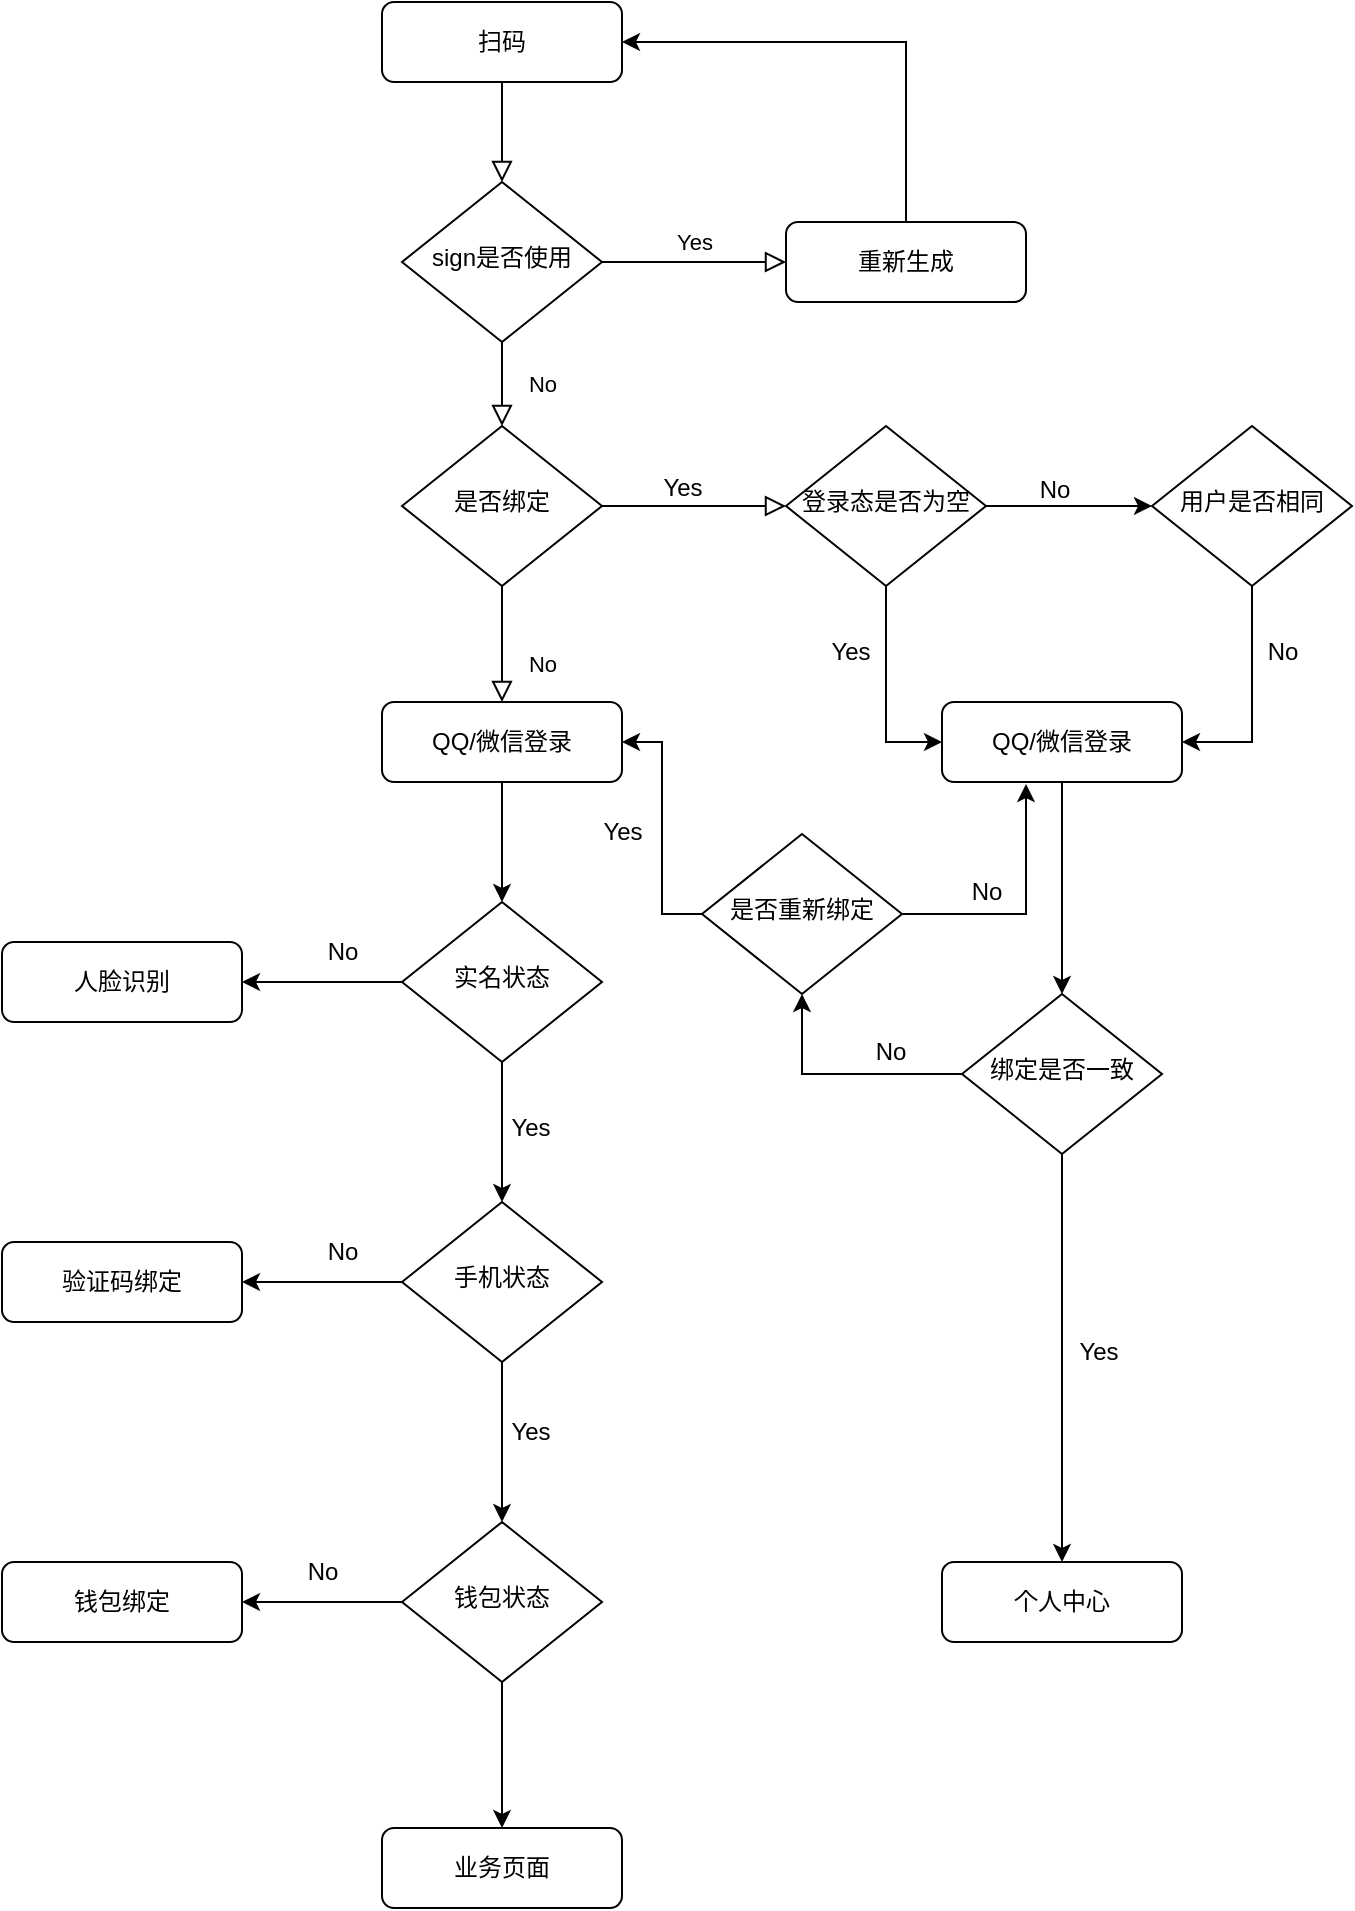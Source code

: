 <mxfile version="24.7.17">
  <diagram id="C5RBs43oDa-KdzZeNtuy" name="Page-1">
    <mxGraphModel dx="2261" dy="761" grid="1" gridSize="10" guides="1" tooltips="1" connect="1" arrows="1" fold="1" page="1" pageScale="1" pageWidth="827" pageHeight="1169" math="0" shadow="0">
      <root>
        <mxCell id="WIyWlLk6GJQsqaUBKTNV-0" />
        <mxCell id="WIyWlLk6GJQsqaUBKTNV-1" parent="WIyWlLk6GJQsqaUBKTNV-0" />
        <mxCell id="WIyWlLk6GJQsqaUBKTNV-2" value="" style="rounded=0;html=1;jettySize=auto;orthogonalLoop=1;fontSize=11;endArrow=block;endFill=0;endSize=8;strokeWidth=1;shadow=0;labelBackgroundColor=none;edgeStyle=orthogonalEdgeStyle;" parent="WIyWlLk6GJQsqaUBKTNV-1" source="WIyWlLk6GJQsqaUBKTNV-3" target="WIyWlLk6GJQsqaUBKTNV-6" edge="1">
          <mxGeometry relative="1" as="geometry" />
        </mxCell>
        <mxCell id="WIyWlLk6GJQsqaUBKTNV-3" value="扫码" style="rounded=1;whiteSpace=wrap;html=1;fontSize=12;glass=0;strokeWidth=1;shadow=0;" parent="WIyWlLk6GJQsqaUBKTNV-1" vertex="1">
          <mxGeometry x="160" y="80" width="120" height="40" as="geometry" />
        </mxCell>
        <mxCell id="WIyWlLk6GJQsqaUBKTNV-4" value="No" style="rounded=0;html=1;jettySize=auto;orthogonalLoop=1;fontSize=11;endArrow=block;endFill=0;endSize=8;strokeWidth=1;shadow=0;labelBackgroundColor=none;edgeStyle=orthogonalEdgeStyle;" parent="WIyWlLk6GJQsqaUBKTNV-1" source="WIyWlLk6GJQsqaUBKTNV-6" target="WIyWlLk6GJQsqaUBKTNV-10" edge="1">
          <mxGeometry y="20" relative="1" as="geometry">
            <mxPoint as="offset" />
          </mxGeometry>
        </mxCell>
        <mxCell id="WIyWlLk6GJQsqaUBKTNV-5" value="Yes" style="edgeStyle=orthogonalEdgeStyle;rounded=0;html=1;jettySize=auto;orthogonalLoop=1;fontSize=11;endArrow=block;endFill=0;endSize=8;strokeWidth=1;shadow=0;labelBackgroundColor=none;" parent="WIyWlLk6GJQsqaUBKTNV-1" source="WIyWlLk6GJQsqaUBKTNV-6" target="WIyWlLk6GJQsqaUBKTNV-7" edge="1">
          <mxGeometry y="10" relative="1" as="geometry">
            <mxPoint as="offset" />
          </mxGeometry>
        </mxCell>
        <mxCell id="WIyWlLk6GJQsqaUBKTNV-6" value="sign是否使用" style="rhombus;whiteSpace=wrap;html=1;shadow=0;fontFamily=Helvetica;fontSize=12;align=center;strokeWidth=1;spacing=6;spacingTop=-4;" parent="WIyWlLk6GJQsqaUBKTNV-1" vertex="1">
          <mxGeometry x="170" y="170" width="100" height="80" as="geometry" />
        </mxCell>
        <mxCell id="rdvoczzMcshbVK_zIHMr-2" value="" style="edgeStyle=orthogonalEdgeStyle;rounded=0;orthogonalLoop=1;jettySize=auto;html=1;entryX=1;entryY=0.5;entryDx=0;entryDy=0;exitX=0.5;exitY=0;exitDx=0;exitDy=0;" edge="1" parent="WIyWlLk6GJQsqaUBKTNV-1" source="WIyWlLk6GJQsqaUBKTNV-7" target="WIyWlLk6GJQsqaUBKTNV-3">
          <mxGeometry relative="1" as="geometry">
            <mxPoint x="430" y="100" as="targetPoint" />
          </mxGeometry>
        </mxCell>
        <mxCell id="WIyWlLk6GJQsqaUBKTNV-7" value="重新生成" style="rounded=1;whiteSpace=wrap;html=1;fontSize=12;glass=0;strokeWidth=1;shadow=0;" parent="WIyWlLk6GJQsqaUBKTNV-1" vertex="1">
          <mxGeometry x="362" y="190" width="120" height="40" as="geometry" />
        </mxCell>
        <mxCell id="WIyWlLk6GJQsqaUBKTNV-8" value="No" style="rounded=0;html=1;jettySize=auto;orthogonalLoop=1;fontSize=11;endArrow=block;endFill=0;endSize=8;strokeWidth=1;shadow=0;labelBackgroundColor=none;edgeStyle=orthogonalEdgeStyle;" parent="WIyWlLk6GJQsqaUBKTNV-1" source="WIyWlLk6GJQsqaUBKTNV-10" target="WIyWlLk6GJQsqaUBKTNV-11" edge="1">
          <mxGeometry x="0.333" y="20" relative="1" as="geometry">
            <mxPoint as="offset" />
          </mxGeometry>
        </mxCell>
        <mxCell id="WIyWlLk6GJQsqaUBKTNV-9" value="" style="edgeStyle=orthogonalEdgeStyle;rounded=0;html=1;jettySize=auto;orthogonalLoop=1;fontSize=11;endArrow=block;endFill=0;endSize=8;strokeWidth=1;shadow=0;labelBackgroundColor=none;" parent="WIyWlLk6GJQsqaUBKTNV-1" source="WIyWlLk6GJQsqaUBKTNV-10" edge="1">
          <mxGeometry y="10" relative="1" as="geometry">
            <mxPoint as="offset" />
            <mxPoint x="362" y="332" as="targetPoint" />
          </mxGeometry>
        </mxCell>
        <mxCell id="WIyWlLk6GJQsqaUBKTNV-10" value="是否绑定" style="rhombus;whiteSpace=wrap;html=1;shadow=0;fontFamily=Helvetica;fontSize=12;align=center;strokeWidth=1;spacing=6;spacingTop=-4;" parent="WIyWlLk6GJQsqaUBKTNV-1" vertex="1">
          <mxGeometry x="170" y="292" width="100" height="80" as="geometry" />
        </mxCell>
        <mxCell id="rdvoczzMcshbVK_zIHMr-6" style="edgeStyle=orthogonalEdgeStyle;rounded=0;orthogonalLoop=1;jettySize=auto;html=1;entryX=0.5;entryY=0;entryDx=0;entryDy=0;" edge="1" parent="WIyWlLk6GJQsqaUBKTNV-1" source="WIyWlLk6GJQsqaUBKTNV-11" target="rdvoczzMcshbVK_zIHMr-3">
          <mxGeometry relative="1" as="geometry" />
        </mxCell>
        <mxCell id="WIyWlLk6GJQsqaUBKTNV-11" value="QQ/微信登录" style="rounded=1;whiteSpace=wrap;html=1;fontSize=12;glass=0;strokeWidth=1;shadow=0;" parent="WIyWlLk6GJQsqaUBKTNV-1" vertex="1">
          <mxGeometry x="160" y="430" width="120" height="40" as="geometry" />
        </mxCell>
        <mxCell id="rdvoczzMcshbVK_zIHMr-7" style="edgeStyle=orthogonalEdgeStyle;rounded=0;orthogonalLoop=1;jettySize=auto;html=1;entryX=0.5;entryY=0;entryDx=0;entryDy=0;" edge="1" parent="WIyWlLk6GJQsqaUBKTNV-1" source="rdvoczzMcshbVK_zIHMr-3" target="rdvoczzMcshbVK_zIHMr-4">
          <mxGeometry relative="1" as="geometry" />
        </mxCell>
        <mxCell id="rdvoczzMcshbVK_zIHMr-20" style="edgeStyle=orthogonalEdgeStyle;rounded=0;orthogonalLoop=1;jettySize=auto;html=1;entryX=1;entryY=0.5;entryDx=0;entryDy=0;" edge="1" parent="WIyWlLk6GJQsqaUBKTNV-1" source="rdvoczzMcshbVK_zIHMr-3" target="rdvoczzMcshbVK_zIHMr-11">
          <mxGeometry relative="1" as="geometry" />
        </mxCell>
        <mxCell id="rdvoczzMcshbVK_zIHMr-3" value="实名状态" style="rhombus;whiteSpace=wrap;html=1;shadow=0;fontFamily=Helvetica;fontSize=12;align=center;strokeWidth=1;spacing=6;spacingTop=-4;" vertex="1" parent="WIyWlLk6GJQsqaUBKTNV-1">
          <mxGeometry x="170" y="530" width="100" height="80" as="geometry" />
        </mxCell>
        <mxCell id="rdvoczzMcshbVK_zIHMr-8" value="" style="edgeStyle=orthogonalEdgeStyle;rounded=0;orthogonalLoop=1;jettySize=auto;html=1;" edge="1" parent="WIyWlLk6GJQsqaUBKTNV-1" source="rdvoczzMcshbVK_zIHMr-4" target="rdvoczzMcshbVK_zIHMr-5">
          <mxGeometry relative="1" as="geometry" />
        </mxCell>
        <mxCell id="rdvoczzMcshbVK_zIHMr-21" style="edgeStyle=orthogonalEdgeStyle;rounded=0;orthogonalLoop=1;jettySize=auto;html=1;entryX=1;entryY=0.5;entryDx=0;entryDy=0;" edge="1" parent="WIyWlLk6GJQsqaUBKTNV-1" source="rdvoczzMcshbVK_zIHMr-4" target="rdvoczzMcshbVK_zIHMr-13">
          <mxGeometry relative="1" as="geometry" />
        </mxCell>
        <mxCell id="rdvoczzMcshbVK_zIHMr-4" value="手机状态" style="rhombus;whiteSpace=wrap;html=1;shadow=0;fontFamily=Helvetica;fontSize=12;align=center;strokeWidth=1;spacing=6;spacingTop=-4;" vertex="1" parent="WIyWlLk6GJQsqaUBKTNV-1">
          <mxGeometry x="170" y="680" width="100" height="80" as="geometry" />
        </mxCell>
        <mxCell id="rdvoczzMcshbVK_zIHMr-23" style="edgeStyle=orthogonalEdgeStyle;rounded=0;orthogonalLoop=1;jettySize=auto;html=1;entryX=1;entryY=0.5;entryDx=0;entryDy=0;" edge="1" parent="WIyWlLk6GJQsqaUBKTNV-1" source="rdvoczzMcshbVK_zIHMr-5" target="rdvoczzMcshbVK_zIHMr-15">
          <mxGeometry relative="1" as="geometry" />
        </mxCell>
        <mxCell id="rdvoczzMcshbVK_zIHMr-37" style="edgeStyle=orthogonalEdgeStyle;rounded=0;orthogonalLoop=1;jettySize=auto;html=1;entryX=0.5;entryY=0;entryDx=0;entryDy=0;" edge="1" parent="WIyWlLk6GJQsqaUBKTNV-1" source="rdvoczzMcshbVK_zIHMr-5" target="rdvoczzMcshbVK_zIHMr-36">
          <mxGeometry relative="1" as="geometry" />
        </mxCell>
        <mxCell id="rdvoczzMcshbVK_zIHMr-5" value="钱包状态" style="rhombus;whiteSpace=wrap;html=1;shadow=0;fontFamily=Helvetica;fontSize=12;align=center;strokeWidth=1;spacing=6;spacingTop=-4;" vertex="1" parent="WIyWlLk6GJQsqaUBKTNV-1">
          <mxGeometry x="170" y="840" width="100" height="80" as="geometry" />
        </mxCell>
        <mxCell id="rdvoczzMcshbVK_zIHMr-9" value="Yes" style="text;html=1;align=center;verticalAlign=middle;resizable=0;points=[];autosize=1;strokeColor=none;fillColor=none;" vertex="1" parent="WIyWlLk6GJQsqaUBKTNV-1">
          <mxGeometry x="214" y="628" width="40" height="30" as="geometry" />
        </mxCell>
        <mxCell id="rdvoczzMcshbVK_zIHMr-10" value="Yes" style="text;html=1;align=center;verticalAlign=middle;resizable=0;points=[];autosize=1;strokeColor=none;fillColor=none;" vertex="1" parent="WIyWlLk6GJQsqaUBKTNV-1">
          <mxGeometry x="214" y="780" width="40" height="30" as="geometry" />
        </mxCell>
        <mxCell id="rdvoczzMcshbVK_zIHMr-11" value="人脸识别" style="rounded=1;whiteSpace=wrap;html=1;fontSize=12;glass=0;strokeWidth=1;shadow=0;" vertex="1" parent="WIyWlLk6GJQsqaUBKTNV-1">
          <mxGeometry x="-30" y="550" width="120" height="40" as="geometry" />
        </mxCell>
        <mxCell id="rdvoczzMcshbVK_zIHMr-13" value="验证码绑定" style="rounded=1;whiteSpace=wrap;html=1;fontSize=12;glass=0;strokeWidth=1;shadow=0;" vertex="1" parent="WIyWlLk6GJQsqaUBKTNV-1">
          <mxGeometry x="-30" y="700" width="120" height="40" as="geometry" />
        </mxCell>
        <mxCell id="rdvoczzMcshbVK_zIHMr-15" value="钱包绑定" style="rounded=1;whiteSpace=wrap;html=1;fontSize=12;glass=0;strokeWidth=1;shadow=0;" vertex="1" parent="WIyWlLk6GJQsqaUBKTNV-1">
          <mxGeometry x="-30" y="860" width="120" height="40" as="geometry" />
        </mxCell>
        <mxCell id="rdvoczzMcshbVK_zIHMr-17" value="No" style="text;html=1;align=center;verticalAlign=middle;resizable=0;points=[];autosize=1;strokeColor=none;fillColor=none;" vertex="1" parent="WIyWlLk6GJQsqaUBKTNV-1">
          <mxGeometry x="120" y="540" width="40" height="30" as="geometry" />
        </mxCell>
        <mxCell id="rdvoczzMcshbVK_zIHMr-18" value="No" style="text;html=1;align=center;verticalAlign=middle;resizable=0;points=[];autosize=1;strokeColor=none;fillColor=none;" vertex="1" parent="WIyWlLk6GJQsqaUBKTNV-1">
          <mxGeometry x="120" y="690" width="40" height="30" as="geometry" />
        </mxCell>
        <mxCell id="rdvoczzMcshbVK_zIHMr-19" value="No" style="text;html=1;align=center;verticalAlign=middle;resizable=0;points=[];autosize=1;strokeColor=none;fillColor=none;" vertex="1" parent="WIyWlLk6GJQsqaUBKTNV-1">
          <mxGeometry x="110" y="850" width="40" height="30" as="geometry" />
        </mxCell>
        <mxCell id="rdvoczzMcshbVK_zIHMr-33" style="edgeStyle=orthogonalEdgeStyle;rounded=0;orthogonalLoop=1;jettySize=auto;html=1;entryX=0;entryY=0.5;entryDx=0;entryDy=0;" edge="1" parent="WIyWlLk6GJQsqaUBKTNV-1" source="rdvoczzMcshbVK_zIHMr-24" target="rdvoczzMcshbVK_zIHMr-32">
          <mxGeometry relative="1" as="geometry" />
        </mxCell>
        <mxCell id="rdvoczzMcshbVK_zIHMr-42" style="edgeStyle=orthogonalEdgeStyle;rounded=0;orthogonalLoop=1;jettySize=auto;html=1;exitX=0.5;exitY=1;exitDx=0;exitDy=0;entryX=0;entryY=0.5;entryDx=0;entryDy=0;" edge="1" parent="WIyWlLk6GJQsqaUBKTNV-1" source="rdvoczzMcshbVK_zIHMr-24" target="rdvoczzMcshbVK_zIHMr-28">
          <mxGeometry relative="1" as="geometry" />
        </mxCell>
        <mxCell id="rdvoczzMcshbVK_zIHMr-24" value="登录态是否为空" style="rhombus;whiteSpace=wrap;html=1;shadow=0;fontFamily=Helvetica;fontSize=12;align=center;strokeWidth=1;spacing=6;spacingTop=-4;" vertex="1" parent="WIyWlLk6GJQsqaUBKTNV-1">
          <mxGeometry x="362" y="292" width="100" height="80" as="geometry" />
        </mxCell>
        <mxCell id="rdvoczzMcshbVK_zIHMr-27" value="Yes" style="text;html=1;align=center;verticalAlign=middle;resizable=0;points=[];autosize=1;strokeColor=none;fillColor=none;" vertex="1" parent="WIyWlLk6GJQsqaUBKTNV-1">
          <mxGeometry x="290" y="308" width="40" height="30" as="geometry" />
        </mxCell>
        <mxCell id="rdvoczzMcshbVK_zIHMr-49" style="edgeStyle=orthogonalEdgeStyle;rounded=0;orthogonalLoop=1;jettySize=auto;html=1;entryX=0.5;entryY=0;entryDx=0;entryDy=0;" edge="1" parent="WIyWlLk6GJQsqaUBKTNV-1" source="rdvoczzMcshbVK_zIHMr-28" target="rdvoczzMcshbVK_zIHMr-45">
          <mxGeometry relative="1" as="geometry" />
        </mxCell>
        <mxCell id="rdvoczzMcshbVK_zIHMr-28" value="QQ/微信登录" style="rounded=1;whiteSpace=wrap;html=1;fontSize=12;glass=0;strokeWidth=1;shadow=0;" vertex="1" parent="WIyWlLk6GJQsqaUBKTNV-1">
          <mxGeometry x="440" y="430" width="120" height="40" as="geometry" />
        </mxCell>
        <mxCell id="rdvoczzMcshbVK_zIHMr-44" style="edgeStyle=orthogonalEdgeStyle;rounded=0;orthogonalLoop=1;jettySize=auto;html=1;entryX=1;entryY=0.5;entryDx=0;entryDy=0;" edge="1" parent="WIyWlLk6GJQsqaUBKTNV-1" source="rdvoczzMcshbVK_zIHMr-32" target="rdvoczzMcshbVK_zIHMr-28">
          <mxGeometry relative="1" as="geometry" />
        </mxCell>
        <mxCell id="rdvoczzMcshbVK_zIHMr-32" value="用户是否相同" style="rhombus;whiteSpace=wrap;html=1;shadow=0;fontFamily=Helvetica;fontSize=12;align=center;strokeWidth=1;spacing=6;spacingTop=-4;" vertex="1" parent="WIyWlLk6GJQsqaUBKTNV-1">
          <mxGeometry x="545" y="292" width="100" height="80" as="geometry" />
        </mxCell>
        <mxCell id="rdvoczzMcshbVK_zIHMr-34" value="No" style="text;html=1;align=center;verticalAlign=middle;resizable=0;points=[];autosize=1;strokeColor=none;fillColor=none;" vertex="1" parent="WIyWlLk6GJQsqaUBKTNV-1">
          <mxGeometry x="476" y="309" width="40" height="30" as="geometry" />
        </mxCell>
        <mxCell id="rdvoczzMcshbVK_zIHMr-35" value="个人中心" style="rounded=1;whiteSpace=wrap;html=1;fontSize=12;glass=0;strokeWidth=1;shadow=0;" vertex="1" parent="WIyWlLk6GJQsqaUBKTNV-1">
          <mxGeometry x="440" y="860" width="120" height="40" as="geometry" />
        </mxCell>
        <mxCell id="rdvoczzMcshbVK_zIHMr-36" value="业务页面" style="rounded=1;whiteSpace=wrap;html=1;fontSize=12;glass=0;strokeWidth=1;shadow=0;" vertex="1" parent="WIyWlLk6GJQsqaUBKTNV-1">
          <mxGeometry x="160" y="993" width="120" height="40" as="geometry" />
        </mxCell>
        <mxCell id="rdvoczzMcshbVK_zIHMr-46" style="edgeStyle=orthogonalEdgeStyle;rounded=0;orthogonalLoop=1;jettySize=auto;html=1;" edge="1" parent="WIyWlLk6GJQsqaUBKTNV-1" source="rdvoczzMcshbVK_zIHMr-45" target="rdvoczzMcshbVK_zIHMr-35">
          <mxGeometry relative="1" as="geometry" />
        </mxCell>
        <mxCell id="rdvoczzMcshbVK_zIHMr-52" style="edgeStyle=orthogonalEdgeStyle;rounded=0;orthogonalLoop=1;jettySize=auto;html=1;entryX=0.5;entryY=1;entryDx=0;entryDy=0;" edge="1" parent="WIyWlLk6GJQsqaUBKTNV-1" source="rdvoczzMcshbVK_zIHMr-45" target="rdvoczzMcshbVK_zIHMr-51">
          <mxGeometry relative="1" as="geometry" />
        </mxCell>
        <mxCell id="rdvoczzMcshbVK_zIHMr-45" value="绑定是否一致" style="rhombus;whiteSpace=wrap;html=1;shadow=0;fontFamily=Helvetica;fontSize=12;align=center;strokeWidth=1;spacing=6;spacingTop=-4;" vertex="1" parent="WIyWlLk6GJQsqaUBKTNV-1">
          <mxGeometry x="450" y="576" width="100" height="80" as="geometry" />
        </mxCell>
        <mxCell id="rdvoczzMcshbVK_zIHMr-47" value="No" style="text;html=1;align=center;verticalAlign=middle;resizable=0;points=[];autosize=1;strokeColor=none;fillColor=none;" vertex="1" parent="WIyWlLk6GJQsqaUBKTNV-1">
          <mxGeometry x="590" y="390" width="40" height="30" as="geometry" />
        </mxCell>
        <mxCell id="rdvoczzMcshbVK_zIHMr-48" value="Yes" style="text;html=1;align=center;verticalAlign=middle;resizable=0;points=[];autosize=1;strokeColor=none;fillColor=none;" vertex="1" parent="WIyWlLk6GJQsqaUBKTNV-1">
          <mxGeometry x="374" y="390" width="40" height="30" as="geometry" />
        </mxCell>
        <mxCell id="rdvoczzMcshbVK_zIHMr-53" style="edgeStyle=orthogonalEdgeStyle;rounded=0;orthogonalLoop=1;jettySize=auto;html=1;entryX=1;entryY=0.5;entryDx=0;entryDy=0;" edge="1" parent="WIyWlLk6GJQsqaUBKTNV-1" source="rdvoczzMcshbVK_zIHMr-51" target="WIyWlLk6GJQsqaUBKTNV-11">
          <mxGeometry relative="1" as="geometry" />
        </mxCell>
        <mxCell id="rdvoczzMcshbVK_zIHMr-51" value="是否重新绑定" style="rhombus;whiteSpace=wrap;html=1;shadow=0;fontFamily=Helvetica;fontSize=12;align=center;strokeWidth=1;spacing=6;spacingTop=-4;" vertex="1" parent="WIyWlLk6GJQsqaUBKTNV-1">
          <mxGeometry x="320" y="496" width="100" height="80" as="geometry" />
        </mxCell>
        <mxCell id="rdvoczzMcshbVK_zIHMr-54" value="Yes" style="text;html=1;align=center;verticalAlign=middle;resizable=0;points=[];autosize=1;strokeColor=none;fillColor=none;" vertex="1" parent="WIyWlLk6GJQsqaUBKTNV-1">
          <mxGeometry x="260" y="480" width="40" height="30" as="geometry" />
        </mxCell>
        <mxCell id="rdvoczzMcshbVK_zIHMr-55" style="edgeStyle=orthogonalEdgeStyle;rounded=0;orthogonalLoop=1;jettySize=auto;html=1;entryX=0.35;entryY=1.025;entryDx=0;entryDy=0;entryPerimeter=0;" edge="1" parent="WIyWlLk6GJQsqaUBKTNV-1" source="rdvoczzMcshbVK_zIHMr-51" target="rdvoczzMcshbVK_zIHMr-28">
          <mxGeometry relative="1" as="geometry" />
        </mxCell>
        <mxCell id="rdvoczzMcshbVK_zIHMr-56" value="No" style="text;html=1;align=center;verticalAlign=middle;resizable=0;points=[];autosize=1;strokeColor=none;fillColor=none;" vertex="1" parent="WIyWlLk6GJQsqaUBKTNV-1">
          <mxGeometry x="442" y="510" width="40" height="30" as="geometry" />
        </mxCell>
        <mxCell id="rdvoczzMcshbVK_zIHMr-57" value="No" style="text;html=1;align=center;verticalAlign=middle;resizable=0;points=[];autosize=1;strokeColor=none;fillColor=none;" vertex="1" parent="WIyWlLk6GJQsqaUBKTNV-1">
          <mxGeometry x="394" y="590" width="40" height="30" as="geometry" />
        </mxCell>
        <mxCell id="rdvoczzMcshbVK_zIHMr-58" value="Yes" style="text;html=1;align=center;verticalAlign=middle;resizable=0;points=[];autosize=1;strokeColor=none;fillColor=none;" vertex="1" parent="WIyWlLk6GJQsqaUBKTNV-1">
          <mxGeometry x="498" y="740" width="40" height="30" as="geometry" />
        </mxCell>
      </root>
    </mxGraphModel>
  </diagram>
</mxfile>
